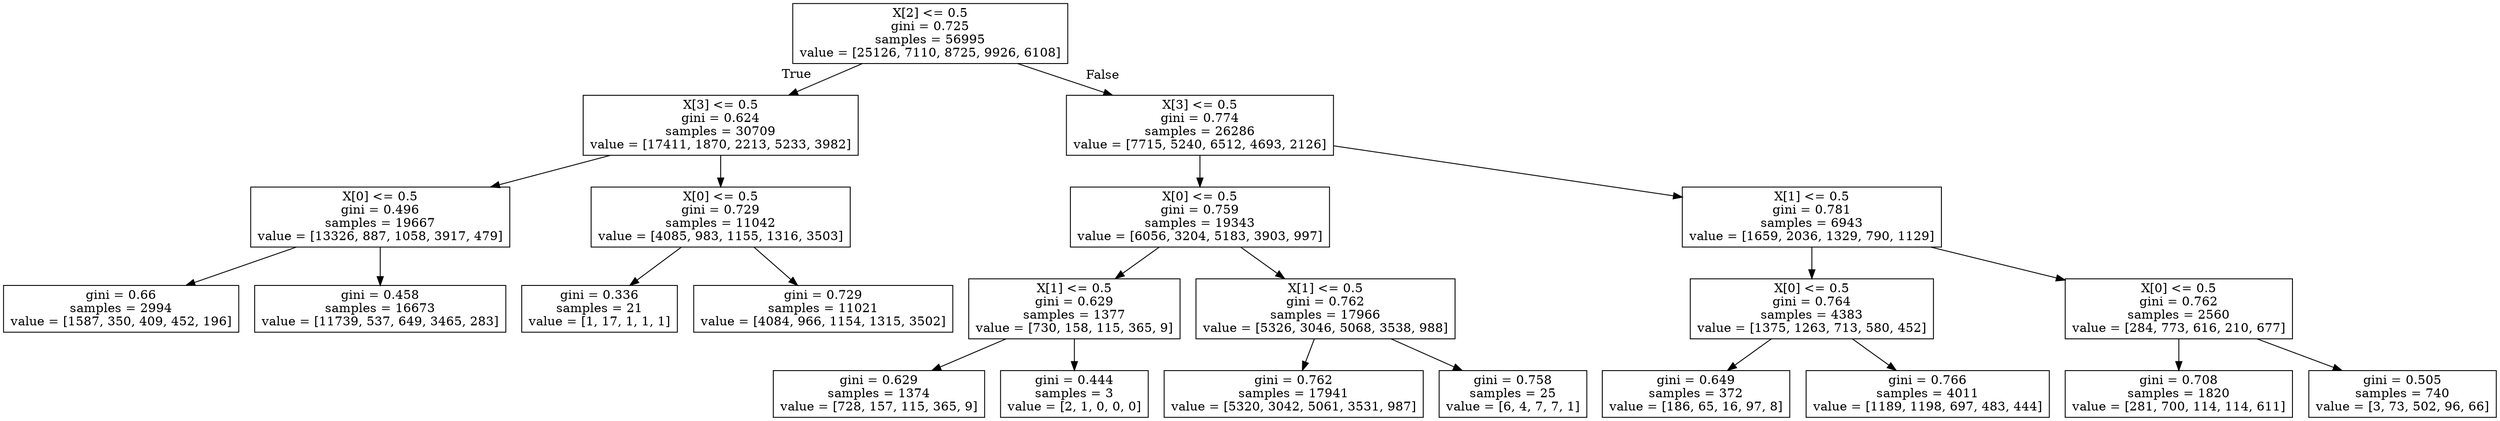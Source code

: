 digraph Tree {
node [shape=box] ;
0 [label="X[2] <= 0.5\ngini = 0.725\nsamples = 56995\nvalue = [25126, 7110, 8725, 9926, 6108]"] ;
1 [label="X[3] <= 0.5\ngini = 0.624\nsamples = 30709\nvalue = [17411, 1870, 2213, 5233, 3982]"] ;
0 -> 1 [labeldistance=2.5, labelangle=45, headlabel="True"] ;
2 [label="X[0] <= 0.5\ngini = 0.496\nsamples = 19667\nvalue = [13326, 887, 1058, 3917, 479]"] ;
1 -> 2 ;
3 [label="gini = 0.66\nsamples = 2994\nvalue = [1587, 350, 409, 452, 196]"] ;
2 -> 3 ;
4 [label="gini = 0.458\nsamples = 16673\nvalue = [11739, 537, 649, 3465, 283]"] ;
2 -> 4 ;
5 [label="X[0] <= 0.5\ngini = 0.729\nsamples = 11042\nvalue = [4085, 983, 1155, 1316, 3503]"] ;
1 -> 5 ;
6 [label="gini = 0.336\nsamples = 21\nvalue = [1, 17, 1, 1, 1]"] ;
5 -> 6 ;
7 [label="gini = 0.729\nsamples = 11021\nvalue = [4084, 966, 1154, 1315, 3502]"] ;
5 -> 7 ;
8 [label="X[3] <= 0.5\ngini = 0.774\nsamples = 26286\nvalue = [7715, 5240, 6512, 4693, 2126]"] ;
0 -> 8 [labeldistance=2.5, labelangle=-45, headlabel="False"] ;
9 [label="X[0] <= 0.5\ngini = 0.759\nsamples = 19343\nvalue = [6056, 3204, 5183, 3903, 997]"] ;
8 -> 9 ;
10 [label="X[1] <= 0.5\ngini = 0.629\nsamples = 1377\nvalue = [730, 158, 115, 365, 9]"] ;
9 -> 10 ;
11 [label="gini = 0.629\nsamples = 1374\nvalue = [728, 157, 115, 365, 9]"] ;
10 -> 11 ;
12 [label="gini = 0.444\nsamples = 3\nvalue = [2, 1, 0, 0, 0]"] ;
10 -> 12 ;
13 [label="X[1] <= 0.5\ngini = 0.762\nsamples = 17966\nvalue = [5326, 3046, 5068, 3538, 988]"] ;
9 -> 13 ;
14 [label="gini = 0.762\nsamples = 17941\nvalue = [5320, 3042, 5061, 3531, 987]"] ;
13 -> 14 ;
15 [label="gini = 0.758\nsamples = 25\nvalue = [6, 4, 7, 7, 1]"] ;
13 -> 15 ;
16 [label="X[1] <= 0.5\ngini = 0.781\nsamples = 6943\nvalue = [1659, 2036, 1329, 790, 1129]"] ;
8 -> 16 ;
17 [label="X[0] <= 0.5\ngini = 0.764\nsamples = 4383\nvalue = [1375, 1263, 713, 580, 452]"] ;
16 -> 17 ;
18 [label="gini = 0.649\nsamples = 372\nvalue = [186, 65, 16, 97, 8]"] ;
17 -> 18 ;
19 [label="gini = 0.766\nsamples = 4011\nvalue = [1189, 1198, 697, 483, 444]"] ;
17 -> 19 ;
20 [label="X[0] <= 0.5\ngini = 0.762\nsamples = 2560\nvalue = [284, 773, 616, 210, 677]"] ;
16 -> 20 ;
21 [label="gini = 0.708\nsamples = 1820\nvalue = [281, 700, 114, 114, 611]"] ;
20 -> 21 ;
22 [label="gini = 0.505\nsamples = 740\nvalue = [3, 73, 502, 96, 66]"] ;
20 -> 22 ;
}